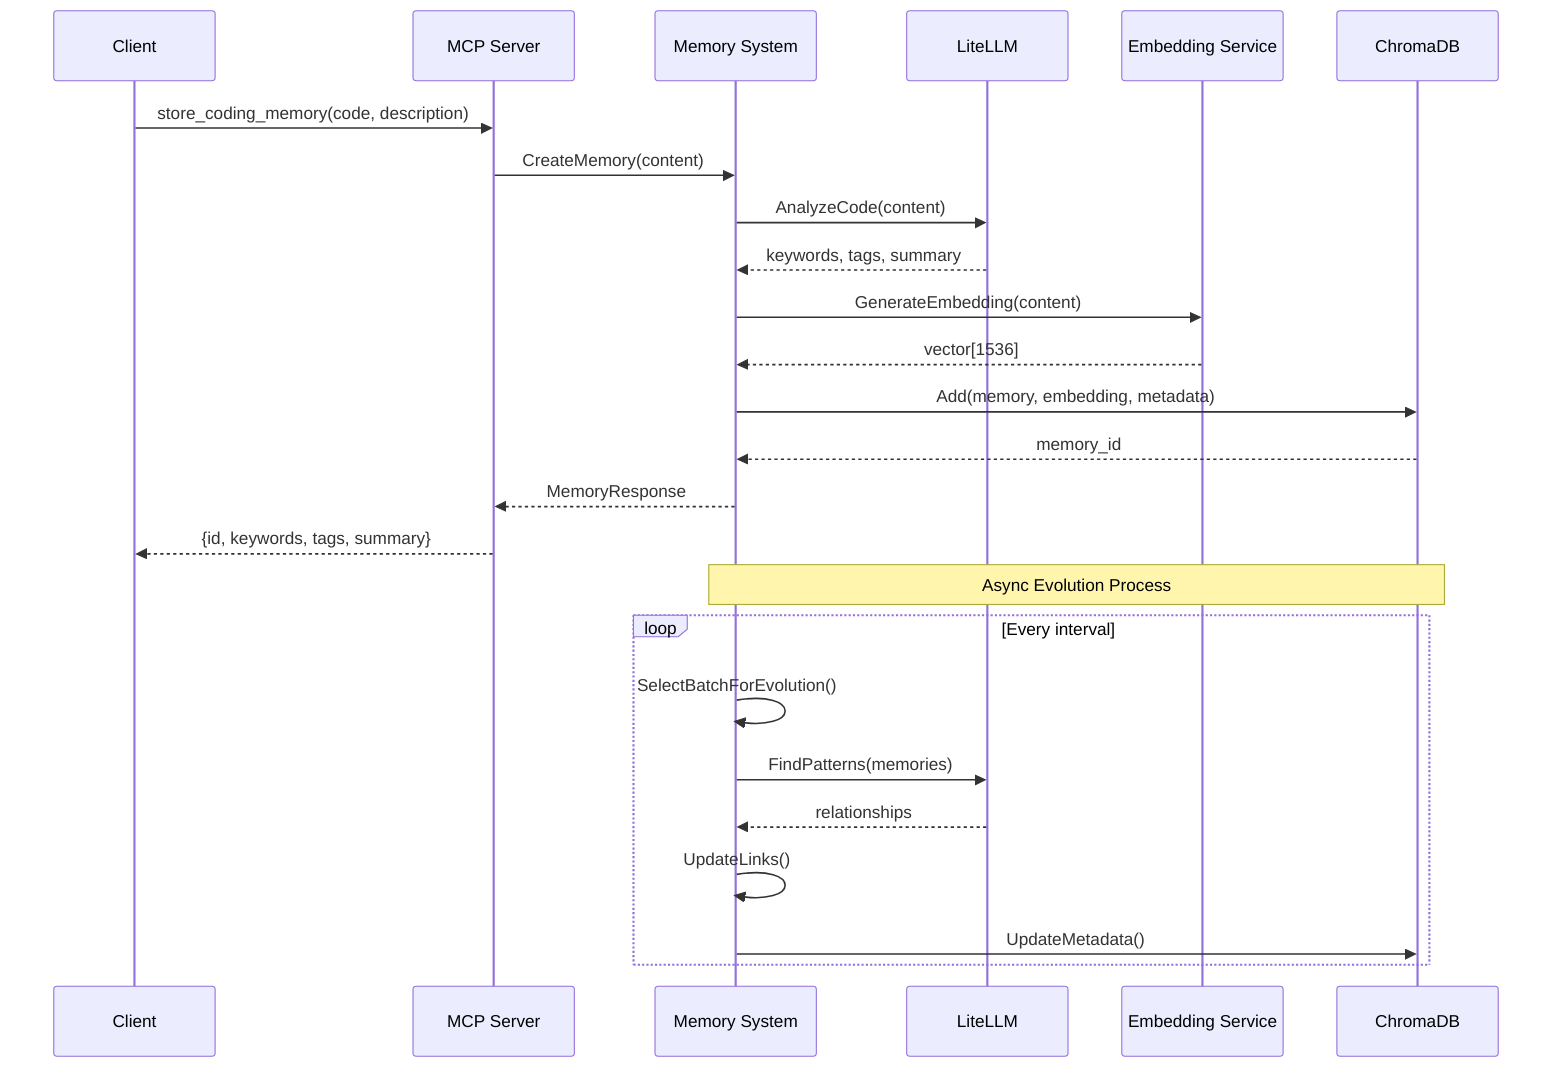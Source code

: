 sequenceDiagram
    participant Client
    participant MCP as MCP Server
    participant Memory as Memory System
    participant LLM as LiteLLM
    participant Embed as Embedding Service
    participant Chroma as ChromaDB
    
    Client->>MCP: store_coding_memory(code, description)
    MCP->>Memory: CreateMemory(content)
    
    Memory->>LLM: AnalyzeCode(content)
    LLM-->>Memory: keywords, tags, summary
    
    Memory->>Embed: GenerateEmbedding(content)
    Embed-->>Memory: vector[1536]
    
    Memory->>Chroma: Add(memory, embedding, metadata)
    Chroma-->>Memory: memory_id
    
    Memory-->>MCP: MemoryResponse
    MCP-->>Client: {id, keywords, tags, summary}
    
    Note over Memory,Chroma: Async Evolution Process
    
    loop Every interval
        Memory->>Memory: SelectBatchForEvolution()
        Memory->>LLM: FindPatterns(memories)
        LLM-->>Memory: relationships
        Memory->>Memory: UpdateLinks()
        Memory->>Chroma: UpdateMetadata()
    end